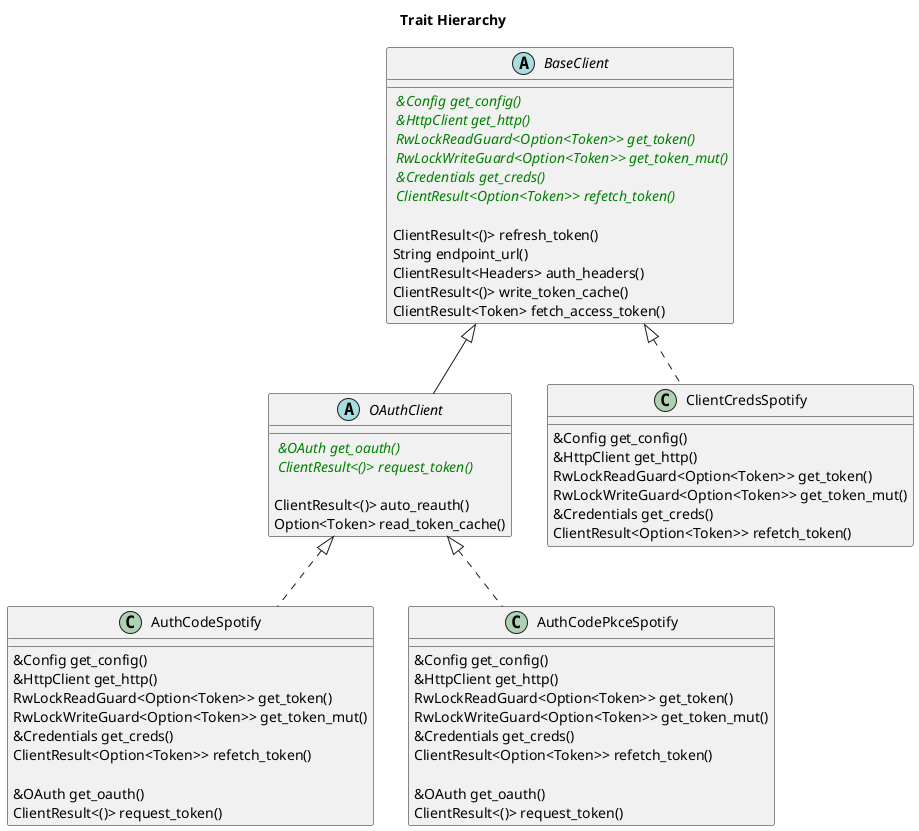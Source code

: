 @startuml
title Trait Hierarchy
abstract class BaseClient {
<color:green> {abstract} &Config get_config()
<color:green> {abstract} &HttpClient get_http()
<color:green> {abstract} RwLockReadGuard<Option<Token>> get_token()
<color:green> {abstract} RwLockWriteGuard<Option<Token>> get_token_mut()
<color:green> {abstract} &Credentials get_creds()
<color:green> {abstract} ClientResult<Option<Token>> refetch_token()

ClientResult<()> refresh_token()
String endpoint_url()
ClientResult<Headers> auth_headers()
ClientResult<()> write_token_cache()
ClientResult<Token> fetch_access_token()
}

abstract class OAuthClient extends BaseClient{
    <color:green> {abstract} {abstract} &OAuth get_oauth()
    <color:green> {abstract} {abstract} ClientResult<()> request_token()

    ClientResult<()> auto_reauth()
    Option<Token> read_token_cache()
}

class AuthCodeSpotify implements OAuthClient{
&Config get_config()
&HttpClient get_http()
RwLockReadGuard<Option<Token>> get_token()
RwLockWriteGuard<Option<Token>> get_token_mut()
&Credentials get_creds()
ClientResult<Option<Token>> refetch_token()

&OAuth get_oauth()
ClientResult<()> request_token()
}

class AuthCodePkceSpotify implements OAuthClient{
    &Config get_config()
&HttpClient get_http()
RwLockReadGuard<Option<Token>> get_token()
RwLockWriteGuard<Option<Token>> get_token_mut()
&Credentials get_creds()
ClientResult<Option<Token>> refetch_token()

&OAuth get_oauth()
ClientResult<()> request_token()
}

class ClientCredsSpotify implements BaseClient{
&Config get_config()
&HttpClient get_http()
RwLockReadGuard<Option<Token>> get_token()
RwLockWriteGuard<Option<Token>> get_token_mut()
&Credentials get_creds()
ClientResult<Option<Token>> refetch_token()
}
@enduml